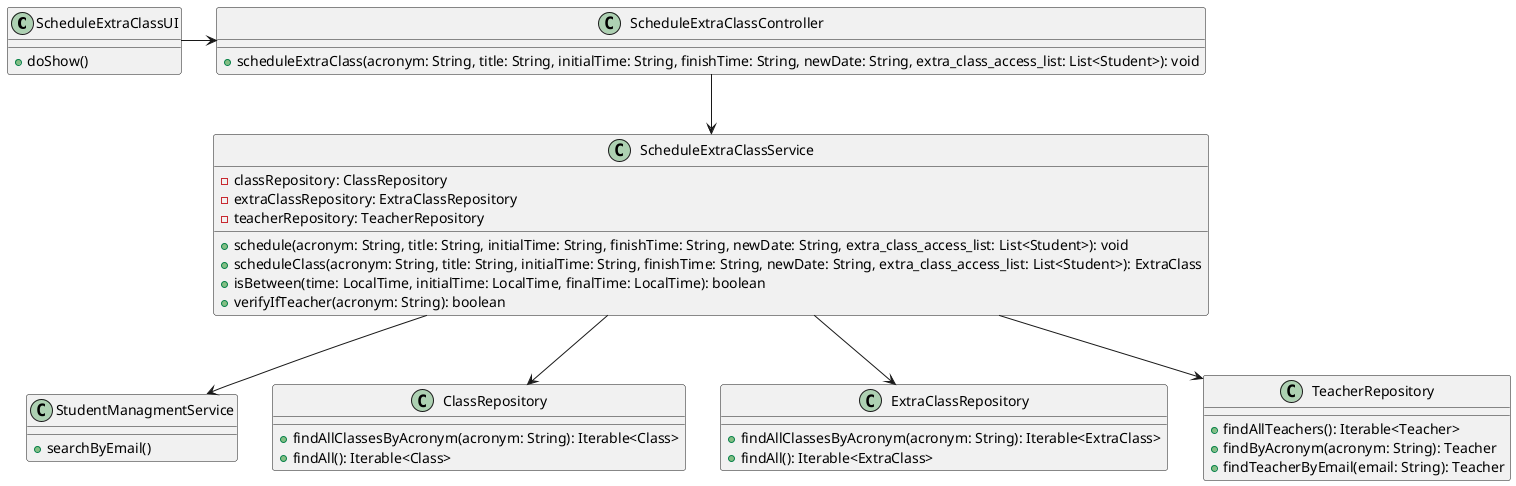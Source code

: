 @startuml
class ScheduleExtraClassUI{
 + doShow()

}
class ScheduleExtraClassController {
    +scheduleExtraClass(acronym: String, title: String, initialTime: String, finishTime: String, newDate: String, extra_class_access_list: List<Student>): void
}
class StudentManagmentService{
    +searchByEmail()
}

class ScheduleExtraClassService {
    -classRepository: ClassRepository
    -extraClassRepository: ExtraClassRepository
    -teacherRepository: TeacherRepository
    +schedule(acronym: String, title: String, initialTime: String, finishTime: String, newDate: String, extra_class_access_list: List<Student>): void
    +scheduleClass(acronym: String, title: String, initialTime: String, finishTime: String, newDate: String, extra_class_access_list: List<Student>): ExtraClass
    +isBetween(time: LocalTime, initialTime: LocalTime, finalTime: LocalTime): boolean
    +verifyIfTeacher(acronym: String): boolean
}

class ClassRepository {
    +findAllClassesByAcronym(acronym: String): Iterable<Class>
    +findAll(): Iterable<Class>
}

class ExtraClassRepository {
    +findAllClassesByAcronym(acronym: String): Iterable<ExtraClass>
    +findAll(): Iterable<ExtraClass>
}

class TeacherRepository {
    +findAllTeachers(): Iterable<Teacher>
    +findByAcronym(acronym: String): Teacher
    +findTeacherByEmail(email: String): Teacher
}
ScheduleExtraClassUI -> ScheduleExtraClassController
ScheduleExtraClassController --> ScheduleExtraClassService
ScheduleExtraClassService --> StudentManagmentService

ScheduleExtraClassService --> ClassRepository
ScheduleExtraClassService --> ExtraClassRepository
ScheduleExtraClassService --> TeacherRepository

@enduml